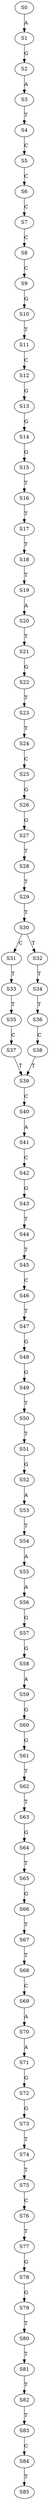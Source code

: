 strict digraph  {
	S0 -> S1 [ label = A ];
	S1 -> S2 [ label = G ];
	S2 -> S3 [ label = A ];
	S3 -> S4 [ label = T ];
	S4 -> S5 [ label = C ];
	S5 -> S6 [ label = C ];
	S6 -> S7 [ label = C ];
	S7 -> S8 [ label = C ];
	S8 -> S9 [ label = C ];
	S9 -> S10 [ label = G ];
	S10 -> S11 [ label = T ];
	S11 -> S12 [ label = C ];
	S12 -> S13 [ label = G ];
	S13 -> S14 [ label = G ];
	S14 -> S15 [ label = G ];
	S15 -> S16 [ label = T ];
	S16 -> S17 [ label = T ];
	S17 -> S18 [ label = T ];
	S18 -> S19 [ label = T ];
	S19 -> S20 [ label = A ];
	S20 -> S21 [ label = T ];
	S21 -> S22 [ label = G ];
	S22 -> S23 [ label = T ];
	S23 -> S24 [ label = T ];
	S24 -> S25 [ label = C ];
	S25 -> S26 [ label = G ];
	S26 -> S27 [ label = G ];
	S27 -> S28 [ label = T ];
	S28 -> S29 [ label = T ];
	S29 -> S30 [ label = T ];
	S30 -> S31 [ label = C ];
	S30 -> S32 [ label = T ];
	S31 -> S33 [ label = T ];
	S32 -> S34 [ label = T ];
	S33 -> S35 [ label = T ];
	S34 -> S36 [ label = T ];
	S35 -> S37 [ label = C ];
	S36 -> S38 [ label = C ];
	S37 -> S39 [ label = T ];
	S38 -> S39 [ label = T ];
	S39 -> S40 [ label = C ];
	S40 -> S41 [ label = A ];
	S41 -> S42 [ label = C ];
	S42 -> S43 [ label = G ];
	S43 -> S44 [ label = T ];
	S44 -> S45 [ label = T ];
	S45 -> S46 [ label = C ];
	S46 -> S47 [ label = T ];
	S47 -> S48 [ label = G ];
	S48 -> S49 [ label = G ];
	S49 -> S50 [ label = T ];
	S50 -> S51 [ label = T ];
	S51 -> S52 [ label = G ];
	S52 -> S53 [ label = A ];
	S53 -> S54 [ label = T ];
	S54 -> S55 [ label = A ];
	S55 -> S56 [ label = A ];
	S56 -> S57 [ label = G ];
	S57 -> S58 [ label = G ];
	S58 -> S59 [ label = A ];
	S59 -> S60 [ label = G ];
	S60 -> S61 [ label = G ];
	S61 -> S62 [ label = T ];
	S62 -> S63 [ label = T ];
	S63 -> S64 [ label = G ];
	S64 -> S65 [ label = T ];
	S65 -> S66 [ label = G ];
	S66 -> S67 [ label = T ];
	S67 -> S68 [ label = T ];
	S68 -> S69 [ label = C ];
	S69 -> S70 [ label = A ];
	S70 -> S71 [ label = A ];
	S71 -> S72 [ label = G ];
	S72 -> S73 [ label = G ];
	S73 -> S74 [ label = T ];
	S74 -> S75 [ label = T ];
	S75 -> S76 [ label = C ];
	S76 -> S77 [ label = T ];
	S77 -> S78 [ label = G ];
	S78 -> S79 [ label = G ];
	S79 -> S80 [ label = T ];
	S80 -> S81 [ label = T ];
	S81 -> S82 [ label = T ];
	S82 -> S83 [ label = T ];
	S83 -> S84 [ label = C ];
	S84 -> S85 [ label = T ];
}
